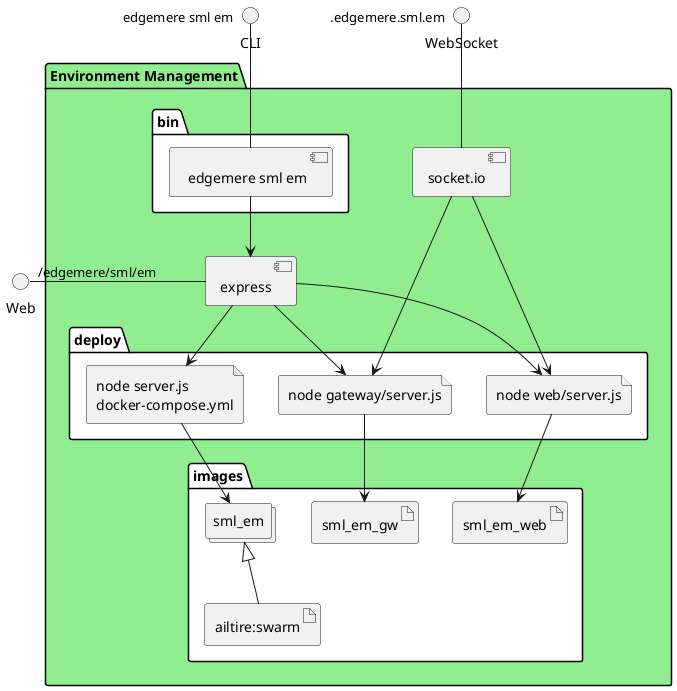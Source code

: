 @startuml
  interface CLI
  interface Web
  interface WebSocket
package "Environment Management" #lightgreen {
  component express as REST
  component socket.io as socket
  folder bin #ffffff {
    component " edgemere sml em" as binName
  }
  binName --> REST

  folder deploy #ffffff {
      file "node server.js\ndocker-compose.yml" as sml_em_container
      REST --> sml_em_container

  
    file "node web/server.js" as web_container
    REST --> web_container
    socket ---> web_container
  
    file "node gateway/server.js" as gateway_container
    REST --> gateway_container
    socket ---> gateway_container
  
  }
  folder images #ffffff {
    collections "sml_em" as sml_emimage
    artifact "ailtire:swarm" as ailtireswarm
    sml_emimage <|-- ailtireswarm
    sml_em_container --> sml_emimage

  
      artifact sml_em_web
      web_container --> sml_em_web
    
      artifact sml_em_gw
      gateway_container --> sml_em_gw
    
  }
}
CLI " edgemere sml em" -- binName
Web "/edgemere/sml/em" - REST
WebSocket ".edgemere.sml.em" -- socket

@enduml
